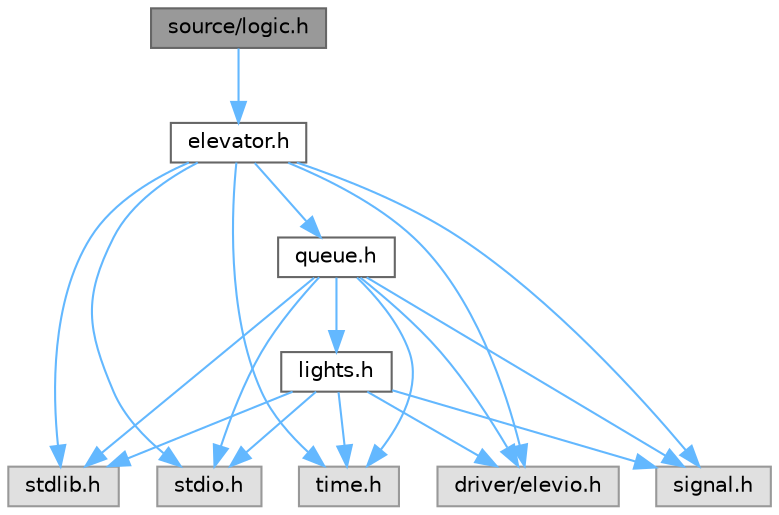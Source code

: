 digraph "source/logic.h"
{
 // LATEX_PDF_SIZE
  bgcolor="transparent";
  edge [fontname=Helvetica,fontsize=10,labelfontname=Helvetica,labelfontsize=10];
  node [fontname=Helvetica,fontsize=10,shape=box,height=0.2,width=0.4];
  Node1 [id="Node000001",label="source/logic.h",height=0.2,width=0.4,color="gray40", fillcolor="grey60", style="filled", fontcolor="black",tooltip="Contains the function needed to sort the order for a floor once a button for that floor is pressed."];
  Node1 -> Node2 [id="edge19_Node000001_Node000002",color="steelblue1",style="solid",tooltip=" "];
  Node2 [id="Node000002",label="elevator.h",height=0.2,width=0.4,color="grey40", fillcolor="white", style="filled",URL="$elevator_8h.html",tooltip="h-file containing functions needed for the elevator and the elevator-struct itself"];
  Node2 -> Node3 [id="edge20_Node000002_Node000003",color="steelblue1",style="solid",tooltip=" "];
  Node3 [id="Node000003",label="stdio.h",height=0.2,width=0.4,color="grey60", fillcolor="#E0E0E0", style="filled",tooltip=" "];
  Node2 -> Node4 [id="edge21_Node000002_Node000004",color="steelblue1",style="solid",tooltip=" "];
  Node4 [id="Node000004",label="stdlib.h",height=0.2,width=0.4,color="grey60", fillcolor="#E0E0E0", style="filled",tooltip=" "];
  Node2 -> Node5 [id="edge22_Node000002_Node000005",color="steelblue1",style="solid",tooltip=" "];
  Node5 [id="Node000005",label="signal.h",height=0.2,width=0.4,color="grey60", fillcolor="#E0E0E0", style="filled",tooltip=" "];
  Node2 -> Node6 [id="edge23_Node000002_Node000006",color="steelblue1",style="solid",tooltip=" "];
  Node6 [id="Node000006",label="time.h",height=0.2,width=0.4,color="grey60", fillcolor="#E0E0E0", style="filled",tooltip=" "];
  Node2 -> Node7 [id="edge24_Node000002_Node000007",color="steelblue1",style="solid",tooltip=" "];
  Node7 [id="Node000007",label="driver/elevio.h",height=0.2,width=0.4,color="grey60", fillcolor="#E0E0E0", style="filled",tooltip=" "];
  Node2 -> Node8 [id="edge25_Node000002_Node000008",color="steelblue1",style="solid",tooltip=" "];
  Node8 [id="Node000008",label="queue.h",height=0.2,width=0.4,color="grey40", fillcolor="white", style="filled",URL="$queue_8h.html",tooltip="Functions needed to do operations on the queue and the struct for the queue itself."];
  Node8 -> Node3 [id="edge26_Node000008_Node000003",color="steelblue1",style="solid",tooltip=" "];
  Node8 -> Node4 [id="edge27_Node000008_Node000004",color="steelblue1",style="solid",tooltip=" "];
  Node8 -> Node5 [id="edge28_Node000008_Node000005",color="steelblue1",style="solid",tooltip=" "];
  Node8 -> Node6 [id="edge29_Node000008_Node000006",color="steelblue1",style="solid",tooltip=" "];
  Node8 -> Node7 [id="edge30_Node000008_Node000007",color="steelblue1",style="solid",tooltip=" "];
  Node8 -> Node9 [id="edge31_Node000008_Node000009",color="steelblue1",style="solid",tooltip=" "];
  Node9 [id="Node000009",label="lights.h",height=0.2,width=0.4,color="grey40", fillcolor="white", style="filled",URL="$lights_8h.html",tooltip="Contains function to extinguish all light-indicators."];
  Node9 -> Node3 [id="edge32_Node000009_Node000003",color="steelblue1",style="solid",tooltip=" "];
  Node9 -> Node4 [id="edge33_Node000009_Node000004",color="steelblue1",style="solid",tooltip=" "];
  Node9 -> Node5 [id="edge34_Node000009_Node000005",color="steelblue1",style="solid",tooltip=" "];
  Node9 -> Node6 [id="edge35_Node000009_Node000006",color="steelblue1",style="solid",tooltip=" "];
  Node9 -> Node7 [id="edge36_Node000009_Node000007",color="steelblue1",style="solid",tooltip=" "];
}
